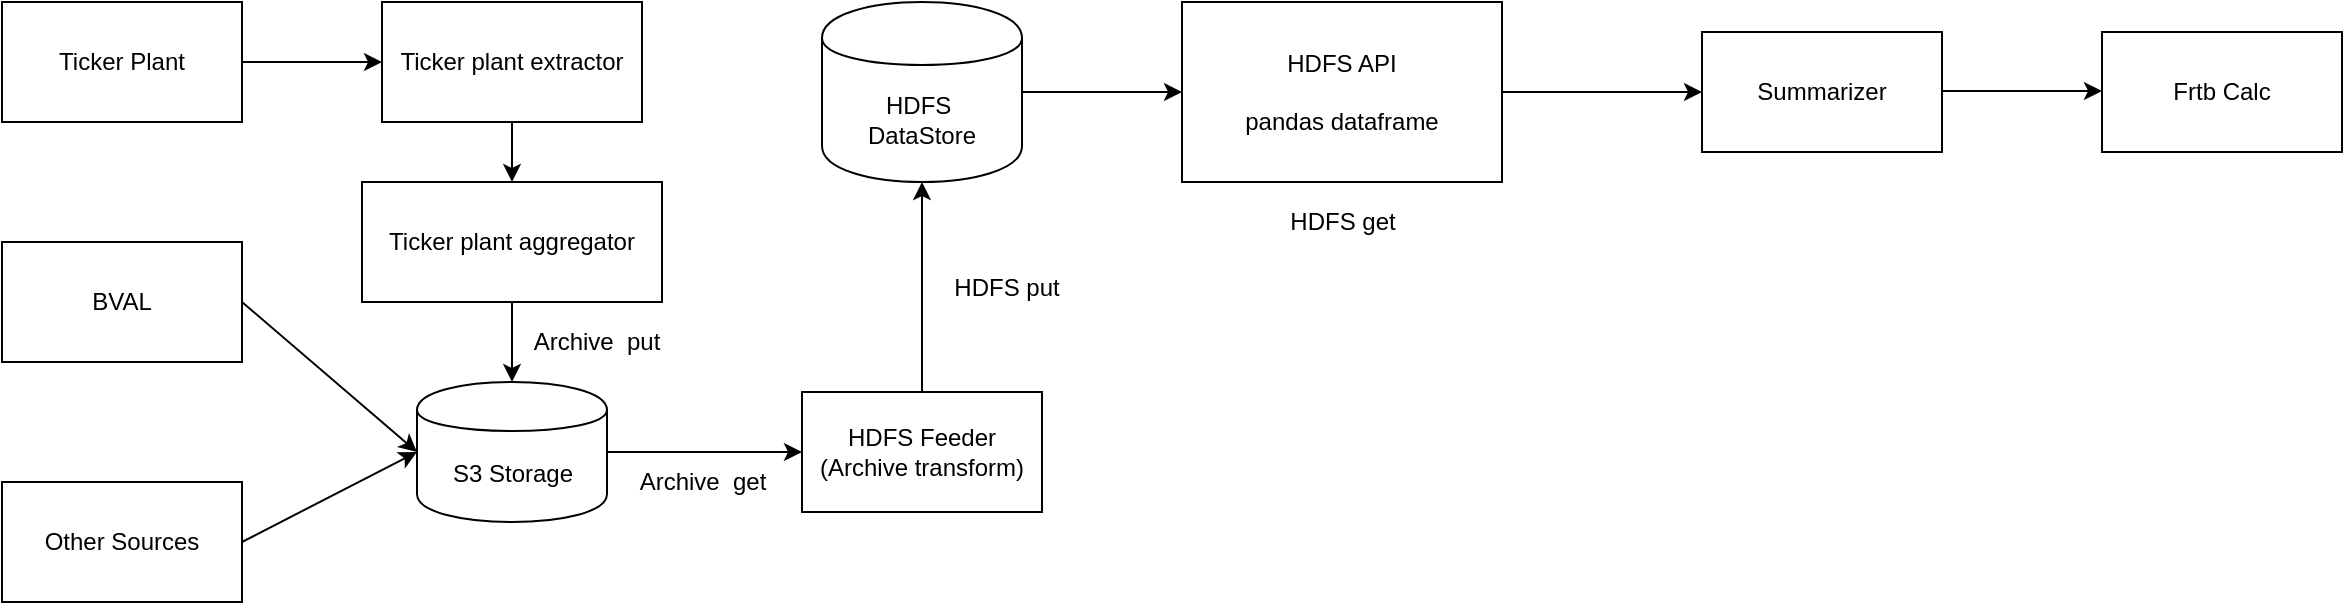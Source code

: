 <mxfile version="12.7.2" type="github">
  <diagram id="Z_zoE-n7V8V2Z0BjXJKL" name="Page-1">
    <mxGraphModel dx="2036" dy="812" grid="1" gridSize="10" guides="1" tooltips="1" connect="1" arrows="1" fold="1" page="1" pageScale="1" pageWidth="850" pageHeight="1100" math="0" shadow="0">
      <root>
        <mxCell id="0" />
        <mxCell id="1" parent="0" />
        <mxCell id="S8SB5h3Vbk8vg-JfhgdU-1" value="Ticker Plant" style="rounded=0;whiteSpace=wrap;html=1;" parent="1" vertex="1">
          <mxGeometry x="-90" y="60" width="120" height="60" as="geometry" />
        </mxCell>
        <mxCell id="S8SB5h3Vbk8vg-JfhgdU-2" value="BVAL" style="rounded=0;whiteSpace=wrap;html=1;" parent="1" vertex="1">
          <mxGeometry x="-90" y="180" width="120" height="60" as="geometry" />
        </mxCell>
        <mxCell id="S8SB5h3Vbk8vg-JfhgdU-3" value="Other Sources" style="rounded=0;whiteSpace=wrap;html=1;" parent="1" vertex="1">
          <mxGeometry x="-90" y="300" width="120" height="60" as="geometry" />
        </mxCell>
        <mxCell id="S8SB5h3Vbk8vg-JfhgdU-5" value="&lt;span style=&quot;white-space: normal&quot;&gt;Ticker plant extractor&lt;/span&gt;" style="rounded=0;whiteSpace=wrap;html=1;" parent="1" vertex="1">
          <mxGeometry x="100" y="60" width="130" height="60" as="geometry" />
        </mxCell>
        <mxCell id="S8SB5h3Vbk8vg-JfhgdU-6" value="&lt;span style=&quot;white-space: normal&quot;&gt;Ticker plant aggregator&lt;/span&gt;" style="rounded=0;whiteSpace=wrap;html=1;" parent="1" vertex="1">
          <mxGeometry x="90" y="150" width="150" height="60" as="geometry" />
        </mxCell>
        <mxCell id="S8SB5h3Vbk8vg-JfhgdU-7" value="S3 Storage" style="shape=cylinder;whiteSpace=wrap;html=1;boundedLbl=1;backgroundOutline=1;" parent="1" vertex="1">
          <mxGeometry x="117.5" y="250" width="95" height="70" as="geometry" />
        </mxCell>
        <mxCell id="S8SB5h3Vbk8vg-JfhgdU-8" value="" style="endArrow=classic;html=1;exitX=1;exitY=0.5;exitDx=0;exitDy=0;entryX=0;entryY=0.5;entryDx=0;entryDy=0;" parent="1" source="S8SB5h3Vbk8vg-JfhgdU-3" target="S8SB5h3Vbk8vg-JfhgdU-7" edge="1">
          <mxGeometry width="50" height="50" relative="1" as="geometry">
            <mxPoint x="50" y="340" as="sourcePoint" />
            <mxPoint x="100" y="290" as="targetPoint" />
          </mxGeometry>
        </mxCell>
        <mxCell id="S8SB5h3Vbk8vg-JfhgdU-10" value="" style="endArrow=classic;html=1;exitX=1;exitY=0.5;exitDx=0;exitDy=0;entryX=0;entryY=0.5;entryDx=0;entryDy=0;" parent="1" source="S8SB5h3Vbk8vg-JfhgdU-2" target="S8SB5h3Vbk8vg-JfhgdU-7" edge="1">
          <mxGeometry width="50" height="50" relative="1" as="geometry">
            <mxPoint x="40" y="290" as="sourcePoint" />
            <mxPoint x="90" y="240" as="targetPoint" />
          </mxGeometry>
        </mxCell>
        <mxCell id="S8SB5h3Vbk8vg-JfhgdU-11" value="" style="endArrow=classic;html=1;exitX=1;exitY=0.5;exitDx=0;exitDy=0;entryX=0;entryY=0.5;entryDx=0;entryDy=0;" parent="1" source="S8SB5h3Vbk8vg-JfhgdU-1" target="S8SB5h3Vbk8vg-JfhgdU-5" edge="1">
          <mxGeometry width="50" height="50" relative="1" as="geometry">
            <mxPoint x="50" y="115" as="sourcePoint" />
            <mxPoint x="50" y="5" as="targetPoint" />
          </mxGeometry>
        </mxCell>
        <mxCell id="S8SB5h3Vbk8vg-JfhgdU-12" value="" style="endArrow=classic;html=1;entryX=0.5;entryY=0;entryDx=0;entryDy=0;" parent="1" target="S8SB5h3Vbk8vg-JfhgdU-6" edge="1">
          <mxGeometry width="50" height="50" relative="1" as="geometry">
            <mxPoint x="165" y="120" as="sourcePoint" />
            <mxPoint x="200" y="120" as="targetPoint" />
          </mxGeometry>
        </mxCell>
        <mxCell id="S8SB5h3Vbk8vg-JfhgdU-13" value="" style="endArrow=classic;html=1;entryX=0.5;entryY=0;entryDx=0;entryDy=0;" parent="1" target="S8SB5h3Vbk8vg-JfhgdU-7" edge="1">
          <mxGeometry width="50" height="50" relative="1" as="geometry">
            <mxPoint x="165" y="210" as="sourcePoint" />
            <mxPoint x="175" y="160" as="targetPoint" />
          </mxGeometry>
        </mxCell>
        <mxCell id="S8SB5h3Vbk8vg-JfhgdU-14" value="Archive &amp;nbsp;put" style="text;html=1;strokeColor=none;fillColor=none;align=center;verticalAlign=middle;whiteSpace=wrap;rounded=0;" parent="1" vertex="1">
          <mxGeometry x="165" y="220" width="85" height="20" as="geometry" />
        </mxCell>
        <mxCell id="S8SB5h3Vbk8vg-JfhgdU-15" value="HDFS&amp;nbsp;&lt;br&gt;DataStore" style="shape=cylinder;whiteSpace=wrap;html=1;boundedLbl=1;backgroundOutline=1;" parent="1" vertex="1">
          <mxGeometry x="320" y="60" width="100" height="90" as="geometry" />
        </mxCell>
        <mxCell id="S8SB5h3Vbk8vg-JfhgdU-16" value="HDFS Feeder&lt;br&gt;(Archive transform)" style="rounded=0;whiteSpace=wrap;html=1;" parent="1" vertex="1">
          <mxGeometry x="310" y="255" width="120" height="60" as="geometry" />
        </mxCell>
        <mxCell id="S8SB5h3Vbk8vg-JfhgdU-17" value="" style="endArrow=classic;html=1;exitX=1;exitY=0.5;exitDx=0;exitDy=0;entryX=0;entryY=0.5;entryDx=0;entryDy=0;" parent="1" source="S8SB5h3Vbk8vg-JfhgdU-7" target="S8SB5h3Vbk8vg-JfhgdU-16" edge="1">
          <mxGeometry width="50" height="50" relative="1" as="geometry">
            <mxPoint x="230" y="390" as="sourcePoint" />
            <mxPoint x="280" y="340" as="targetPoint" />
          </mxGeometry>
        </mxCell>
        <mxCell id="S8SB5h3Vbk8vg-JfhgdU-18" value="Archive &amp;nbsp;get" style="text;html=1;strokeColor=none;fillColor=none;align=center;verticalAlign=middle;whiteSpace=wrap;rounded=0;" parent="1" vertex="1">
          <mxGeometry x="217.5" y="290" width="85" height="20" as="geometry" />
        </mxCell>
        <mxCell id="S8SB5h3Vbk8vg-JfhgdU-19" value="" style="endArrow=classic;html=1;exitX=0.5;exitY=0;exitDx=0;exitDy=0;entryX=0.5;entryY=1;entryDx=0;entryDy=0;" parent="1" source="S8SB5h3Vbk8vg-JfhgdU-16" target="S8SB5h3Vbk8vg-JfhgdU-15" edge="1">
          <mxGeometry width="50" height="50" relative="1" as="geometry">
            <mxPoint x="-90" y="430" as="sourcePoint" />
            <mxPoint x="-40" y="380" as="targetPoint" />
          </mxGeometry>
        </mxCell>
        <mxCell id="S8SB5h3Vbk8vg-JfhgdU-20" value="HDFS put" style="text;html=1;strokeColor=none;fillColor=none;align=center;verticalAlign=middle;whiteSpace=wrap;rounded=0;" parent="1" vertex="1">
          <mxGeometry x="370" y="192.5" width="85" height="20" as="geometry" />
        </mxCell>
        <mxCell id="S8SB5h3Vbk8vg-JfhgdU-21" value="HDFS API&lt;br&gt;&lt;br&gt;pandas dataframe" style="rounded=0;whiteSpace=wrap;html=1;" parent="1" vertex="1">
          <mxGeometry x="500" y="60" width="160" height="90" as="geometry" />
        </mxCell>
        <mxCell id="S8SB5h3Vbk8vg-JfhgdU-22" value="HDFS get" style="text;html=1;strokeColor=none;fillColor=none;align=center;verticalAlign=middle;whiteSpace=wrap;rounded=0;" parent="1" vertex="1">
          <mxGeometry x="537.5" y="160" width="85" height="20" as="geometry" />
        </mxCell>
        <mxCell id="S8SB5h3Vbk8vg-JfhgdU-23" value="" style="endArrow=classic;html=1;exitX=1;exitY=0.5;exitDx=0;exitDy=0;entryX=0;entryY=0.5;entryDx=0;entryDy=0;" parent="1" target="S8SB5h3Vbk8vg-JfhgdU-21" edge="1">
          <mxGeometry width="50" height="50" relative="1" as="geometry">
            <mxPoint x="420" y="105" as="sourcePoint" />
            <mxPoint x="490" y="105" as="targetPoint" />
          </mxGeometry>
        </mxCell>
        <mxCell id="S8SB5h3Vbk8vg-JfhgdU-25" value="Summarizer" style="rounded=0;whiteSpace=wrap;html=1;" parent="1" vertex="1">
          <mxGeometry x="760" y="75" width="120" height="60" as="geometry" />
        </mxCell>
        <mxCell id="S8SB5h3Vbk8vg-JfhgdU-26" value="" style="endArrow=classic;html=1;exitX=1;exitY=0.5;exitDx=0;exitDy=0;entryX=0;entryY=0.5;entryDx=0;entryDy=0;" parent="1" target="S8SB5h3Vbk8vg-JfhgdU-25" edge="1">
          <mxGeometry width="50" height="50" relative="1" as="geometry">
            <mxPoint x="660" y="105" as="sourcePoint" />
            <mxPoint x="740" y="105" as="targetPoint" />
          </mxGeometry>
        </mxCell>
        <mxCell id="74BF9TeO0ColJBvTk-F8-1" value="Frtb Calc" style="rounded=0;whiteSpace=wrap;html=1;" vertex="1" parent="1">
          <mxGeometry x="960" y="75" width="120" height="60" as="geometry" />
        </mxCell>
        <mxCell id="74BF9TeO0ColJBvTk-F8-2" value="" style="endArrow=classic;html=1;" edge="1" parent="1">
          <mxGeometry width="50" height="50" relative="1" as="geometry">
            <mxPoint x="880" y="104.5" as="sourcePoint" />
            <mxPoint x="960" y="104.5" as="targetPoint" />
          </mxGeometry>
        </mxCell>
      </root>
    </mxGraphModel>
  </diagram>
</mxfile>
